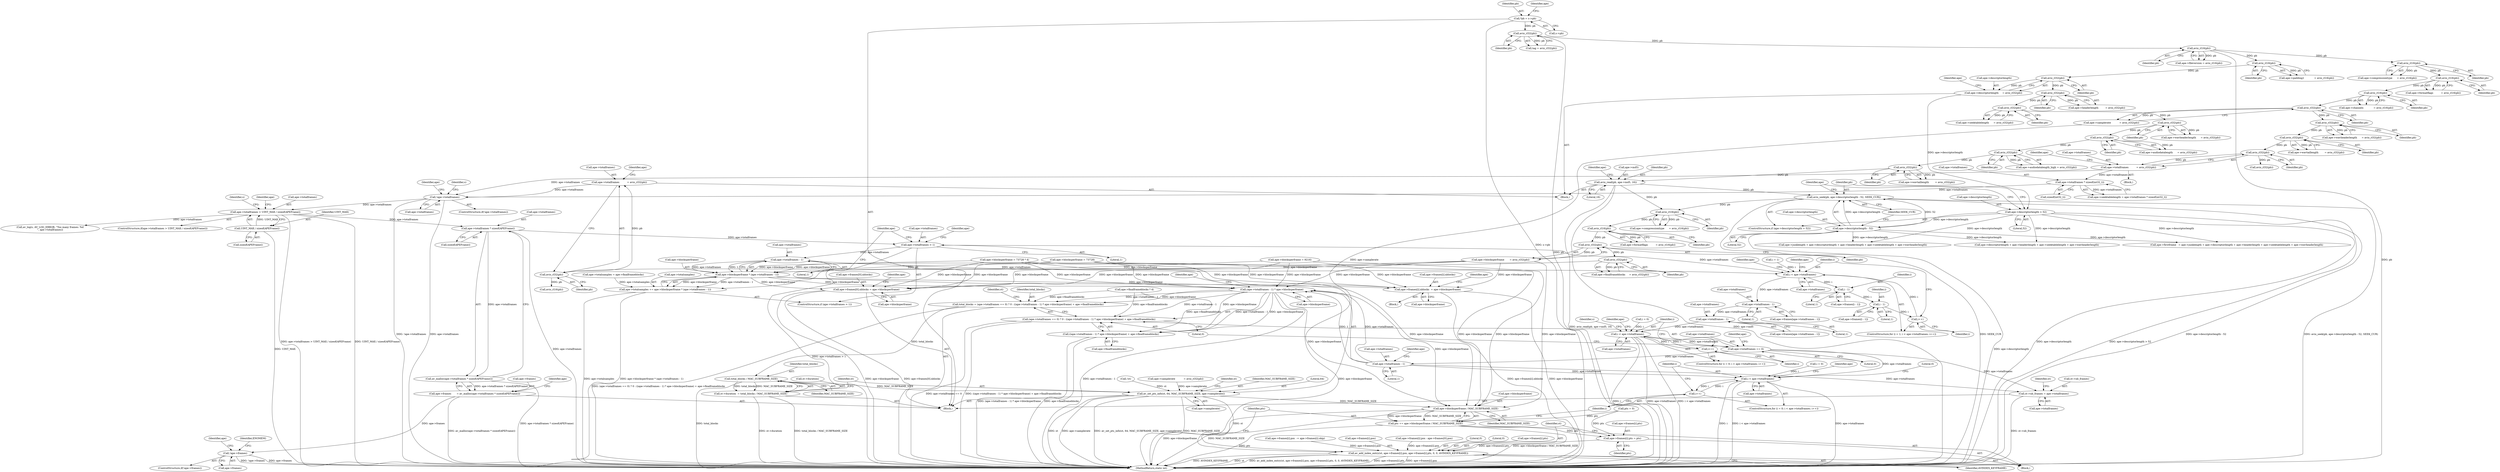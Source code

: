 digraph "0_FFmpeg_8312e3fc9041027a33c8bc667bb99740fdf41dd5@API" {
"1000544" [label="(Call,ape->totalframes * sizeof(APEFrame))"];
"1000520" [label="(Call,ape->totalframes > UINT_MAX / sizeof(APEFrame))"];
"1000507" [label="(Call,!ape->totalframes)"];
"1000286" [label="(Call,ape->totalframes          = avio_rl32(pb))"];
"1000290" [label="(Call,avio_rl32(pb))"];
"1000284" [label="(Call,avio_rl32(pb))"];
"1000278" [label="(Call,avio_rl32(pb))"];
"1000272" [label="(Call,avio_rl16(pb))"];
"1000266" [label="(Call,avio_rl16(pb))"];
"1000254" [label="(Call,avio_seek(pb, ape->descriptorlength - 52, SEEK_CUR))"];
"1000242" [label="(Call,avio_read(pb, ape->md5, 16))"];
"1000240" [label="(Call,avio_rl32(pb))"];
"1000234" [label="(Call,avio_rl32(pb))"];
"1000228" [label="(Call,avio_rl32(pb))"];
"1000222" [label="(Call,avio_rl32(pb))"];
"1000216" [label="(Call,avio_rl32(pb))"];
"1000210" [label="(Call,avio_rl32(pb))"];
"1000204" [label="(Call,avio_rl32(pb))"];
"1000198" [label="(Call,avio_rl16(pb))"];
"1000153" [label="(Call,avio_rl16(pb))"];
"1000136" [label="(Call,avio_rl32(pb))"];
"1000113" [label="(Call,*pb = s->pb)"];
"1000256" [label="(Call,ape->descriptorlength - 52)"];
"1000249" [label="(Call,ape->descriptorlength > 52)"];
"1000200" [label="(Call,ape->descriptorlength     = avio_rl32(pb))"];
"1000415" [label="(Call,ape->totalframes * sizeof(int32_t))"];
"1000358" [label="(Call,ape->totalframes          = avio_rl32(pb))"];
"1000362" [label="(Call,avio_rl32(pb))"];
"1000356" [label="(Call,avio_rl32(pb))"];
"1000350" [label="(Call,avio_rl32(pb))"];
"1000344" [label="(Call,avio_rl32(pb))"];
"1000338" [label="(Call,avio_rl16(pb))"];
"1000332" [label="(Call,avio_rl16(pb))"];
"1000326" [label="(Call,avio_rl16(pb))"];
"1000524" [label="(Call,UINT_MAX / sizeof(APEFrame))"];
"1000543" [label="(Call,av_malloc(ape->totalframes * sizeof(APEFrame)))"];
"1000539" [label="(Call,ape->frames       = av_malloc(ape->totalframes * sizeof(APEFrame)))"];
"1000551" [label="(Call,!ape->frames)"];
"1000594" [label="(Call,ape->totalframes > 1)"];
"1000607" [label="(Call,ape->totalframes - 1)"];
"1000603" [label="(Call,ape->blocksperframe * (ape->totalframes - 1))"];
"1000599" [label="(Call,ape->totalsamples += ape->blocksperframe * (ape->totalframes - 1))"];
"1000660" [label="(Call,ape->frames[0].nblocks = ape->blocksperframe)"];
"1000705" [label="(Call,ape->frames[i].nblocks  = ape->blocksperframe)"];
"1000924" [label="(Call,(ape->totalframes - 1) * ape->blocksperframe)"];
"1000914" [label="(Call,total_blocks = (ape->totalframes == 0) ? 0 : ((ape->totalframes - 1) * ape->blocksperframe) + ape->finalframeblocks)"];
"1001011" [label="(Call,total_blocks / MAC_SUBFRAME_SIZE)"];
"1001007" [label="(Call,st->duration  = total_blocks / MAC_SUBFRAME_SIZE)"];
"1001014" [label="(Call,av_set_pts_info(st, 64, MAC_SUBFRAME_SIZE, ape->samplerate))"];
"1001093" [label="(Call,av_add_index_entry(st, ape->frames[i].pos, ape->frames[i].pts, 0, 0, AVINDEX_KEYFRAME))"];
"1001114" [label="(Call,ape->blocksperframe / MAC_SUBFRAME_SIZE)"];
"1001112" [label="(Call,pts += ape->blocksperframe / MAC_SUBFRAME_SIZE)"];
"1001084" [label="(Call,ape->frames[i].pts = pts)"];
"1000916" [label="(Call,(ape->totalframes == 0) ? 0 : ((ape->totalframes - 1) * ape->blocksperframe) + ape->finalframeblocks)"];
"1000923" [label="(Call,((ape->totalframes - 1) * ape->blocksperframe) + ape->finalframeblocks)"];
"1000684" [label="(Call,i < ape->totalframes)"];
"1000722" [label="(Call,i - 1)"];
"1000739" [label="(Call,i - 1)"];
"1000689" [label="(Call,i++)"];
"1000774" [label="(Call,ape->totalframes - 1)"];
"1000791" [label="(Call,ape->totalframes - 1)"];
"1000804" [label="(Call,i < ape->totalframes)"];
"1000809" [label="(Call,i++)"];
"1000917" [label="(Call,ape->totalframes == 0)"];
"1000925" [label="(Call,ape->totalframes - 1)"];
"1000995" [label="(Call,st->nb_frames = ape->totalframes)"];
"1001076" [label="(Call,i < ape->totalframes)"];
"1001081" [label="(Call,i++)"];
"1000242" [label="(Call,avio_read(pb, ape->md5, 16))"];
"1000326" [label="(Call,avio_rl16(pb))"];
"1000243" [label="(Identifier,pb)"];
"1000311" [label="(Block,)"];
"1000930" [label="(Call,ape->blocksperframe)"];
"1000362" [label="(Call,avio_rl32(pb))"];
"1000741" [label="(Literal,1)"];
"1000257" [label="(Call,ape->descriptorlength)"];
"1000273" [label="(Identifier,pb)"];
"1000522" [label="(Identifier,ape)"];
"1000681" [label="(Call,i = 1)"];
"1000212" [label="(Call,ape->seektablelength      = avio_rl32(pb))"];
"1000137" [label="(Identifier,pb)"];
"1000530" [label="(Identifier,s)"];
"1001112" [label="(Call,pts += ape->blocksperframe / MAC_SUBFRAME_SIZE)"];
"1000661" [label="(Call,ape->frames[0].nblocks)"];
"1000696" [label="(Identifier,ape)"];
"1001120" [label="(Literal,0)"];
"1000210" [label="(Call,avio_rl32(pb))"];
"1001094" [label="(Identifier,st)"];
"1001072" [label="(ControlStructure,for (i = 0; i < ape->totalframes; i++))"];
"1001073" [label="(Call,i = 0)"];
"1000290" [label="(Call,avio_rl32(pb))"];
"1000548" [label="(Call,sizeof(APEFrame))"];
"1000346" [label="(Call,ape->wavheaderlength      = avio_rl32(pb))"];
"1000909" [label="(Call,!st)"];
"1001069" [label="(Call,pts = 0)"];
"1000211" [label="(Identifier,pb)"];
"1000217" [label="(Identifier,pb)"];
"1000608" [label="(Call,ape->totalframes)"];
"1000240" [label="(Call,avio_rl32(pb))"];
"1000724" [label="(Literal,1)"];
"1000344" [label="(Call,avio_rl32(pb))"];
"1000541" [label="(Identifier,ape)"];
"1000690" [label="(Identifier,i)"];
"1000304" [label="(Call,ape->samplerate           = avio_rl32(pb))"];
"1001085" [label="(Call,ape->frames[i].pts)"];
"1001078" [label="(Call,ape->totalframes)"];
"1000228" [label="(Call,avio_rl32(pb))"];
"1000780" [label="(Call,ape->finalframeblocks * 4)"];
"1000241" [label="(Identifier,pb)"];
"1000154" [label="(Identifier,pb)"];
"1000115" [label="(Call,s->pb)"];
"1000801" [label="(Call,i = 0)"];
"1000114" [label="(Identifier,pb)"];
"1001012" [label="(Identifier,total_blocks)"];
"1001102" [label="(Call,ape->frames[i].pts)"];
"1000234" [label="(Call,avio_rl32(pb))"];
"1000356" [label="(Call,avio_rl32(pb))"];
"1000821" [label="(Call,ape->frames[i].pos  -= ape->frames[i].skip)"];
"1000800" [label="(ControlStructure,for (i = 0; i < ape->totalframes; i++))"];
"1000328" [label="(Call,ape->formatflags          = avio_rl16(pb))"];
"1000675" [label="(Identifier,ape)"];
"1000352" [label="(Call,ape->wavtaillength        = avio_rl32(pb))"];
"1000236" [label="(Call,ape->wavtaillength        = avio_rl32(pb))"];
"1001095" [label="(Call,ape->frames[i].pos)"];
"1000456" [label="(Call,ape->blocksperframe = 73728 * 4)"];
"1000924" [label="(Call,(ape->totalframes - 1) * ape->blocksperframe)"];
"1001024" [label="(Identifier,st)"];
"1001014" [label="(Call,av_set_pts_info(st, 64, MAC_SUBFRAME_SIZE, ape->samplerate))"];
"1000685" [label="(Identifier,i)"];
"1001013" [label="(Identifier,MAC_SUBFRAME_SIZE)"];
"1000772" [label="(Identifier,ape)"];
"1000922" [label="(Literal,0)"];
"1000791" [label="(Call,ape->totalframes - 1)"];
"1000287" [label="(Call,ape->totalframes)"];
"1000923" [label="(Call,((ape->totalframes - 1) * ape->blocksperframe) + ape->finalframeblocks)"];
"1000247" [label="(Literal,16)"];
"1000929" [label="(Literal,1)"];
"1000595" [label="(Call,ape->totalframes)"];
"1000593" [label="(ControlStructure,if (ape->totalframes > 1))"];
"1000334" [label="(Call,ape->channels             = avio_rl16(pb))"];
"1001081" [label="(Call,i++)"];
"1000603" [label="(Call,ape->blocksperframe * (ape->totalframes - 1))"];
"1000291" [label="(Identifier,pb)"];
"1000513" [label="(Identifier,s)"];
"1000256" [label="(Call,ape->descriptorlength - 52)"];
"1000206" [label="(Call,ape->headerlength         = avio_rl32(pb))"];
"1000205" [label="(Identifier,pb)"];
"1000752" [label="(Call,ape->frames[i].pos - ape->frames[0].pos)"];
"1000248" [label="(ControlStructure,if (ape->descriptorlength > 52))"];
"1001118" [label="(Identifier,MAC_SUBFRAME_SIZE)"];
"1001113" [label="(Identifier,pts)"];
"1000251" [label="(Identifier,ape)"];
"1000520" [label="(Call,ape->totalframes > UINT_MAX / sizeof(APEFrame))"];
"1000120" [label="(Identifier,ape)"];
"1000340" [label="(Call,ape->samplerate           = avio_rl32(pb))"];
"1000740" [label="(Identifier,i)"];
"1000787" [label="(Call,ape->frames[ape->totalframes - 1])"];
"1000136" [label="(Call,avio_rl32(pb))"];
"1000816" [label="(Identifier,ape)"];
"1000216" [label="(Call,avio_rl32(pb))"];
"1001011" [label="(Call,total_blocks / MAC_SUBFRAME_SIZE)"];
"1001008" [label="(Call,st->duration)"];
"1000918" [label="(Call,ape->totalframes)"];
"1000200" [label="(Call,ape->descriptorlength     = avio_rl32(pb))"];
"1000264" [label="(Identifier,ape)"];
"1000488" [label="(Call,ape->blocksperframe = 9216)"];
"1001092" [label="(Identifier,pts)"];
"1000557" [label="(Identifier,ENOMEM)"];
"1000917" [label="(Call,ape->totalframes == 0)"];
"1000544" [label="(Call,ape->totalframes * sizeof(APEFrame))"];
"1001076" [label="(Call,i < ape->totalframes)"];
"1000805" [label="(Identifier,i)"];
"1000925" [label="(Call,ape->totalframes - 1)"];
"1000149" [label="(Call,ape->fileversion = avio_rl16(pb))"];
"1000244" [label="(Call,ape->md5)"];
"1000272" [label="(Call,avio_rl16(pb))"];
"1001018" [label="(Call,ape->samplerate)"];
"1000933" [label="(Call,ape->finalframeblocks)"];
"1000260" [label="(Literal,52)"];
"1000778" [label="(Literal,1)"];
"1000558" [label="(Call,ape->firstframe   = ape->junklength + ape->descriptorlength + ape->headerlength + ape->seektablelength + ape->wavheaderlength)"];
"1000607" [label="(Call,ape->totalframes - 1)"];
"1000521" [label="(Call,ape->totalframes)"];
"1000351" [label="(Identifier,pb)"];
"1000926" [label="(Call,ape->totalframes)"];
"1000296" [label="(Call,avio_rl16(pb))"];
"1000914" [label="(Call,total_blocks = (ape->totalframes == 0) ? 0 : ((ape->totalframes - 1) * ape->blocksperframe) + ape->finalframeblocks)"];
"1000285" [label="(Identifier,pb)"];
"1000279" [label="(Identifier,pb)"];
"1000482" [label="(Call,ape->blocksperframe = 73728)"];
"1000250" [label="(Call,ape->descriptorlength)"];
"1000224" [label="(Call,ape->audiodatalength      = avio_rl32(pb))"];
"1000586" [label="(Call,ape->totalsamples = ape->finalframeblocks)"];
"1000345" [label="(Identifier,pb)"];
"1001114" [label="(Call,ape->blocksperframe / MAC_SUBFRAME_SIZE)"];
"1001007" [label="(Call,st->duration  = total_blocks / MAC_SUBFRAME_SIZE)"];
"1000804" [label="(Call,i < ape->totalframes)"];
"1000294" [label="(Identifier,ape)"];
"1000540" [label="(Call,ape->frames)"];
"1000810" [label="(Identifier,i)"];
"1000545" [label="(Call,ape->totalframes)"];
"1000222" [label="(Call,avio_rl32(pb))"];
"1000249" [label="(Call,ape->descriptorlength > 52)"];
"1000600" [label="(Call,ape->totalsamples)"];
"1000553" [label="(Identifier,ape)"];
"1000604" [label="(Call,ape->blocksperframe)"];
"1000111" [label="(Block,)"];
"1000204" [label="(Call,avio_rl32(pb))"];
"1000934" [label="(Identifier,ape)"];
"1001115" [label="(Call,ape->blocksperframe)"];
"1001004" [label="(Identifier,st)"];
"1000529" [label="(Call,av_log(s, AV_LOG_ERROR, \"Too many frames: %d\n\", ape->totalframes))"];
"1000995" [label="(Call,st->nb_frames = ape->totalframes)"];
"1000359" [label="(Call,ape->totalframes)"];
"1001083" [label="(Block,)"];
"1000915" [label="(Identifier,total_blocks)"];
"1000722" [label="(Call,i - 1)"];
"1000939" [label="(Identifier,st)"];
"1000792" [label="(Call,ape->totalframes)"];
"1000230" [label="(Call,ape->audiodatalength_high = avio_rl32(pb))"];
"1000795" [label="(Literal,1)"];
"1000611" [label="(Literal,1)"];
"1000153" [label="(Call,avio_rl16(pb))"];
"1000996" [label="(Call,st->nb_frames)"];
"1000539" [label="(Call,ape->frames       = av_malloc(ape->totalframes * sizeof(APEFrame)))"];
"1000560" [label="(Identifier,ape)"];
"1000706" [label="(Call,ape->frames[i].nblocks)"];
"1000931" [label="(Identifier,ape)"];
"1001015" [label="(Identifier,st)"];
"1000999" [label="(Call,ape->totalframes)"];
"1000809" [label="(Call,i++)"];
"1000713" [label="(Call,ape->blocksperframe)"];
"1001077" [label="(Identifier,i)"];
"1000253" [label="(Literal,52)"];
"1000338" [label="(Call,avio_rl16(pb))"];
"1000507" [label="(Call,!ape->totalframes)"];
"1001111" [label="(Identifier,AVINDEX_KEYFRAME)"];
"1000268" [label="(Call,ape->formatflags          = avio_rl16(pb))"];
"1000358" [label="(Call,ape->totalframes          = avio_rl32(pb))"];
"1000525" [label="(Identifier,UINT_MAX)"];
"1000368" [label="(Call,avio_rl32(pb))"];
"1000274" [label="(Call,ape->blocksperframe       = avio_rl32(pb))"];
"1000280" [label="(Call,ape->finalframeblocks     = avio_rl32(pb))"];
"1000134" [label="(Call,tag = avio_rl32(pb))"];
"1000689" [label="(Call,i++)"];
"1000684" [label="(Call,i < ape->totalframes)"];
"1000524" [label="(Call,UINT_MAX / sizeof(APEFrame))"];
"1000705" [label="(Call,ape->frames[i].nblocks  = ape->blocksperframe)"];
"1000601" [label="(Identifier,ape)"];
"1000543" [label="(Call,av_malloc(ape->totalframes * sizeof(APEFrame)))"];
"1000774" [label="(Call,ape->totalframes - 1)"];
"1000686" [label="(Call,ape->totalframes)"];
"1000208" [label="(Identifier,ape)"];
"1000262" [label="(Call,ape->compressiontype      = avio_rl16(pb))"];
"1000916" [label="(Call,(ape->totalframes == 0) ? 0 : ((ape->totalframes - 1) * ape->blocksperframe) + ape->finalframeblocks)"];
"1000680" [label="(ControlStructure,for (i = 1; i < ape->totalframes; i++))"];
"1000519" [label="(ControlStructure,if(ape->totalframes > UINT_MAX / sizeof(APEFrame)))"];
"1000254" [label="(Call,avio_seek(pb, ape->descriptorlength - 52, SEEK_CUR))"];
"1000278" [label="(Call,avio_rl32(pb))"];
"1000327" [label="(Identifier,pb)"];
"1001084" [label="(Call,ape->frames[i].pts = pts)"];
"1000198" [label="(Call,avio_rl16(pb))"];
"1000562" [label="(Call,ape->junklength + ape->descriptorlength + ape->headerlength + ape->seektablelength + ape->wavheaderlength)"];
"1000691" [label="(Block,)"];
"1000770" [label="(Call,ape->frames[ape->totalframes - 1])"];
"1000526" [label="(Call,sizeof(APEFrame))"];
"1001017" [label="(Identifier,MAC_SUBFRAME_SIZE)"];
"1000739" [label="(Call,i - 1)"];
"1000267" [label="(Identifier,pb)"];
"1000718" [label="(Call,ape->frames[i - 1])"];
"1000411" [label="(Call,ape->seektablelength = ape->totalframes * sizeof(int32_t))"];
"1000552" [label="(Call,ape->frames)"];
"1000223" [label="(Identifier,pb)"];
"1000194" [label="(Call,ape->padding1             = avio_rl16(pb))"];
"1000416" [label="(Call,ape->totalframes)"];
"1000332" [label="(Call,avio_rl16(pb))"];
"1000284" [label="(Call,avio_rl32(pb))"];
"1000660" [label="(Call,ape->frames[0].nblocks = ape->blocksperframe)"];
"1000775" [label="(Call,ape->totalframes)"];
"1000286" [label="(Call,ape->totalframes          = avio_rl32(pb))"];
"1001093" [label="(Call,av_add_index_entry(st, ape->frames[i].pos, ape->frames[i].pts, 0, 0, AVINDEX_KEYFRAME))"];
"1000113" [label="(Call,*pb = s->pb)"];
"1000871" [label="(Identifier,s)"];
"1000735" [label="(Call,ape->frames[i - 1])"];
"1000419" [label="(Call,sizeof(int32_t))"];
"1001088" [label="(Identifier,ape)"];
"1000229" [label="(Identifier,pb)"];
"1000266" [label="(Call,avio_rl16(pb))"];
"1000508" [label="(Call,ape->totalframes)"];
"1000927" [label="(Identifier,ape)"];
"1000506" [label="(ControlStructure,if(!ape->totalframes))"];
"1000255" [label="(Identifier,pb)"];
"1000322" [label="(Call,ape->compressiontype      = avio_rl16(pb))"];
"1000235" [label="(Identifier,pb)"];
"1001016" [label="(Literal,64)"];
"1000723" [label="(Identifier,i)"];
"1000350" [label="(Call,avio_rl32(pb))"];
"1000551" [label="(Call,!ape->frames)"];
"1001082" [label="(Identifier,i)"];
"1000806" [label="(Call,ape->totalframes)"];
"1000201" [label="(Call,ape->descriptorlength)"];
"1000921" [label="(Literal,0)"];
"1000550" [label="(ControlStructure,if(!ape->frames))"];
"1000598" [label="(Literal,1)"];
"1000261" [label="(Identifier,SEEK_CUR)"];
"1000357" [label="(Identifier,pb)"];
"1000218" [label="(Call,ape->wavheaderlength      = avio_rl32(pb))"];
"1000333" [label="(Identifier,pb)"];
"1000566" [label="(Call,ape->descriptorlength + ape->headerlength + ape->seektablelength + ape->wavheaderlength)"];
"1001121" [label="(MethodReturn,static int)"];
"1000339" [label="(Identifier,pb)"];
"1000415" [label="(Call,ape->totalframes * sizeof(int32_t))"];
"1000599" [label="(Call,ape->totalsamples += ape->blocksperframe * (ape->totalframes - 1))"];
"1000668" [label="(Call,ape->blocksperframe)"];
"1001109" [label="(Literal,0)"];
"1000199" [label="(Identifier,pb)"];
"1000193" [label="(Block,)"];
"1000363" [label="(Identifier,pb)"];
"1000615" [label="(Identifier,ape)"];
"1001110" [label="(Literal,0)"];
"1000366" [label="(Identifier,ape)"];
"1000720" [label="(Identifier,ape)"];
"1000594" [label="(Call,ape->totalframes > 1)"];
"1000544" -> "1000543"  [label="AST: "];
"1000544" -> "1000548"  [label="CFG: "];
"1000545" -> "1000544"  [label="AST: "];
"1000548" -> "1000544"  [label="AST: "];
"1000543" -> "1000544"  [label="CFG: "];
"1000544" -> "1001121"  [label="DDG: ape->totalframes"];
"1000544" -> "1000543"  [label="DDG: ape->totalframes"];
"1000520" -> "1000544"  [label="DDG: ape->totalframes"];
"1000544" -> "1000594"  [label="DDG: ape->totalframes"];
"1000520" -> "1000519"  [label="AST: "];
"1000520" -> "1000524"  [label="CFG: "];
"1000521" -> "1000520"  [label="AST: "];
"1000524" -> "1000520"  [label="AST: "];
"1000530" -> "1000520"  [label="CFG: "];
"1000541" -> "1000520"  [label="CFG: "];
"1000520" -> "1001121"  [label="DDG: ape->totalframes > UINT_MAX / sizeof(APEFrame)"];
"1000520" -> "1001121"  [label="DDG: UINT_MAX / sizeof(APEFrame)"];
"1000507" -> "1000520"  [label="DDG: ape->totalframes"];
"1000524" -> "1000520"  [label="DDG: UINT_MAX"];
"1000520" -> "1000529"  [label="DDG: ape->totalframes"];
"1000507" -> "1000506"  [label="AST: "];
"1000507" -> "1000508"  [label="CFG: "];
"1000508" -> "1000507"  [label="AST: "];
"1000513" -> "1000507"  [label="CFG: "];
"1000522" -> "1000507"  [label="CFG: "];
"1000507" -> "1001121"  [label="DDG: !ape->totalframes"];
"1000507" -> "1001121"  [label="DDG: ape->totalframes"];
"1000286" -> "1000507"  [label="DDG: ape->totalframes"];
"1000415" -> "1000507"  [label="DDG: ape->totalframes"];
"1000358" -> "1000507"  [label="DDG: ape->totalframes"];
"1000286" -> "1000193"  [label="AST: "];
"1000286" -> "1000290"  [label="CFG: "];
"1000287" -> "1000286"  [label="AST: "];
"1000290" -> "1000286"  [label="AST: "];
"1000294" -> "1000286"  [label="CFG: "];
"1000290" -> "1000286"  [label="DDG: pb"];
"1000290" -> "1000291"  [label="CFG: "];
"1000291" -> "1000290"  [label="AST: "];
"1000284" -> "1000290"  [label="DDG: pb"];
"1000290" -> "1000296"  [label="DDG: pb"];
"1000284" -> "1000280"  [label="AST: "];
"1000284" -> "1000285"  [label="CFG: "];
"1000285" -> "1000284"  [label="AST: "];
"1000280" -> "1000284"  [label="CFG: "];
"1000284" -> "1000280"  [label="DDG: pb"];
"1000278" -> "1000284"  [label="DDG: pb"];
"1000278" -> "1000274"  [label="AST: "];
"1000278" -> "1000279"  [label="CFG: "];
"1000279" -> "1000278"  [label="AST: "];
"1000274" -> "1000278"  [label="CFG: "];
"1000278" -> "1000274"  [label="DDG: pb"];
"1000272" -> "1000278"  [label="DDG: pb"];
"1000272" -> "1000268"  [label="AST: "];
"1000272" -> "1000273"  [label="CFG: "];
"1000273" -> "1000272"  [label="AST: "];
"1000268" -> "1000272"  [label="CFG: "];
"1000272" -> "1000268"  [label="DDG: pb"];
"1000266" -> "1000272"  [label="DDG: pb"];
"1000266" -> "1000262"  [label="AST: "];
"1000266" -> "1000267"  [label="CFG: "];
"1000267" -> "1000266"  [label="AST: "];
"1000262" -> "1000266"  [label="CFG: "];
"1000266" -> "1000262"  [label="DDG: pb"];
"1000254" -> "1000266"  [label="DDG: pb"];
"1000242" -> "1000266"  [label="DDG: pb"];
"1000254" -> "1000248"  [label="AST: "];
"1000254" -> "1000261"  [label="CFG: "];
"1000255" -> "1000254"  [label="AST: "];
"1000256" -> "1000254"  [label="AST: "];
"1000261" -> "1000254"  [label="AST: "];
"1000264" -> "1000254"  [label="CFG: "];
"1000254" -> "1001121"  [label="DDG: avio_seek(pb, ape->descriptorlength - 52, SEEK_CUR)"];
"1000254" -> "1001121"  [label="DDG: SEEK_CUR"];
"1000254" -> "1001121"  [label="DDG: ape->descriptorlength - 52"];
"1000242" -> "1000254"  [label="DDG: pb"];
"1000256" -> "1000254"  [label="DDG: ape->descriptorlength"];
"1000256" -> "1000254"  [label="DDG: 52"];
"1000242" -> "1000193"  [label="AST: "];
"1000242" -> "1000247"  [label="CFG: "];
"1000243" -> "1000242"  [label="AST: "];
"1000244" -> "1000242"  [label="AST: "];
"1000247" -> "1000242"  [label="AST: "];
"1000251" -> "1000242"  [label="CFG: "];
"1000242" -> "1001121"  [label="DDG: avio_read(pb, ape->md5, 16)"];
"1000242" -> "1001121"  [label="DDG: ape->md5"];
"1000240" -> "1000242"  [label="DDG: pb"];
"1000240" -> "1000236"  [label="AST: "];
"1000240" -> "1000241"  [label="CFG: "];
"1000241" -> "1000240"  [label="AST: "];
"1000236" -> "1000240"  [label="CFG: "];
"1000240" -> "1000236"  [label="DDG: pb"];
"1000234" -> "1000240"  [label="DDG: pb"];
"1000234" -> "1000230"  [label="AST: "];
"1000234" -> "1000235"  [label="CFG: "];
"1000235" -> "1000234"  [label="AST: "];
"1000230" -> "1000234"  [label="CFG: "];
"1000234" -> "1000230"  [label="DDG: pb"];
"1000228" -> "1000234"  [label="DDG: pb"];
"1000228" -> "1000224"  [label="AST: "];
"1000228" -> "1000229"  [label="CFG: "];
"1000229" -> "1000228"  [label="AST: "];
"1000224" -> "1000228"  [label="CFG: "];
"1000228" -> "1000224"  [label="DDG: pb"];
"1000222" -> "1000228"  [label="DDG: pb"];
"1000222" -> "1000218"  [label="AST: "];
"1000222" -> "1000223"  [label="CFG: "];
"1000223" -> "1000222"  [label="AST: "];
"1000218" -> "1000222"  [label="CFG: "];
"1000222" -> "1000218"  [label="DDG: pb"];
"1000216" -> "1000222"  [label="DDG: pb"];
"1000216" -> "1000212"  [label="AST: "];
"1000216" -> "1000217"  [label="CFG: "];
"1000217" -> "1000216"  [label="AST: "];
"1000212" -> "1000216"  [label="CFG: "];
"1000216" -> "1000212"  [label="DDG: pb"];
"1000210" -> "1000216"  [label="DDG: pb"];
"1000210" -> "1000206"  [label="AST: "];
"1000210" -> "1000211"  [label="CFG: "];
"1000211" -> "1000210"  [label="AST: "];
"1000206" -> "1000210"  [label="CFG: "];
"1000210" -> "1000206"  [label="DDG: pb"];
"1000204" -> "1000210"  [label="DDG: pb"];
"1000204" -> "1000200"  [label="AST: "];
"1000204" -> "1000205"  [label="CFG: "];
"1000205" -> "1000204"  [label="AST: "];
"1000200" -> "1000204"  [label="CFG: "];
"1000204" -> "1000200"  [label="DDG: pb"];
"1000198" -> "1000204"  [label="DDG: pb"];
"1000198" -> "1000194"  [label="AST: "];
"1000198" -> "1000199"  [label="CFG: "];
"1000199" -> "1000198"  [label="AST: "];
"1000194" -> "1000198"  [label="CFG: "];
"1000198" -> "1000194"  [label="DDG: pb"];
"1000153" -> "1000198"  [label="DDG: pb"];
"1000153" -> "1000149"  [label="AST: "];
"1000153" -> "1000154"  [label="CFG: "];
"1000154" -> "1000153"  [label="AST: "];
"1000149" -> "1000153"  [label="CFG: "];
"1000153" -> "1001121"  [label="DDG: pb"];
"1000153" -> "1000149"  [label="DDG: pb"];
"1000136" -> "1000153"  [label="DDG: pb"];
"1000153" -> "1000326"  [label="DDG: pb"];
"1000136" -> "1000134"  [label="AST: "];
"1000136" -> "1000137"  [label="CFG: "];
"1000137" -> "1000136"  [label="AST: "];
"1000134" -> "1000136"  [label="CFG: "];
"1000136" -> "1001121"  [label="DDG: pb"];
"1000136" -> "1000134"  [label="DDG: pb"];
"1000113" -> "1000136"  [label="DDG: pb"];
"1000113" -> "1000111"  [label="AST: "];
"1000113" -> "1000115"  [label="CFG: "];
"1000114" -> "1000113"  [label="AST: "];
"1000115" -> "1000113"  [label="AST: "];
"1000120" -> "1000113"  [label="CFG: "];
"1000113" -> "1001121"  [label="DDG: s->pb"];
"1000256" -> "1000260"  [label="CFG: "];
"1000257" -> "1000256"  [label="AST: "];
"1000260" -> "1000256"  [label="AST: "];
"1000261" -> "1000256"  [label="CFG: "];
"1000256" -> "1001121"  [label="DDG: ape->descriptorlength"];
"1000249" -> "1000256"  [label="DDG: ape->descriptorlength"];
"1000256" -> "1000558"  [label="DDG: ape->descriptorlength"];
"1000256" -> "1000562"  [label="DDG: ape->descriptorlength"];
"1000256" -> "1000566"  [label="DDG: ape->descriptorlength"];
"1000249" -> "1000248"  [label="AST: "];
"1000249" -> "1000253"  [label="CFG: "];
"1000250" -> "1000249"  [label="AST: "];
"1000253" -> "1000249"  [label="AST: "];
"1000255" -> "1000249"  [label="CFG: "];
"1000264" -> "1000249"  [label="CFG: "];
"1000249" -> "1001121"  [label="DDG: ape->descriptorlength"];
"1000249" -> "1001121"  [label="DDG: ape->descriptorlength > 52"];
"1000200" -> "1000249"  [label="DDG: ape->descriptorlength"];
"1000249" -> "1000558"  [label="DDG: ape->descriptorlength"];
"1000249" -> "1000562"  [label="DDG: ape->descriptorlength"];
"1000249" -> "1000566"  [label="DDG: ape->descriptorlength"];
"1000200" -> "1000193"  [label="AST: "];
"1000201" -> "1000200"  [label="AST: "];
"1000208" -> "1000200"  [label="CFG: "];
"1000415" -> "1000411"  [label="AST: "];
"1000415" -> "1000419"  [label="CFG: "];
"1000416" -> "1000415"  [label="AST: "];
"1000419" -> "1000415"  [label="AST: "];
"1000411" -> "1000415"  [label="CFG: "];
"1000415" -> "1000411"  [label="DDG: ape->totalframes"];
"1000358" -> "1000415"  [label="DDG: ape->totalframes"];
"1000358" -> "1000311"  [label="AST: "];
"1000358" -> "1000362"  [label="CFG: "];
"1000359" -> "1000358"  [label="AST: "];
"1000362" -> "1000358"  [label="AST: "];
"1000366" -> "1000358"  [label="CFG: "];
"1000362" -> "1000358"  [label="DDG: pb"];
"1000362" -> "1000363"  [label="CFG: "];
"1000363" -> "1000362"  [label="AST: "];
"1000356" -> "1000362"  [label="DDG: pb"];
"1000362" -> "1000368"  [label="DDG: pb"];
"1000356" -> "1000352"  [label="AST: "];
"1000356" -> "1000357"  [label="CFG: "];
"1000357" -> "1000356"  [label="AST: "];
"1000352" -> "1000356"  [label="CFG: "];
"1000356" -> "1000352"  [label="DDG: pb"];
"1000350" -> "1000356"  [label="DDG: pb"];
"1000350" -> "1000346"  [label="AST: "];
"1000350" -> "1000351"  [label="CFG: "];
"1000351" -> "1000350"  [label="AST: "];
"1000346" -> "1000350"  [label="CFG: "];
"1000350" -> "1000346"  [label="DDG: pb"];
"1000344" -> "1000350"  [label="DDG: pb"];
"1000344" -> "1000340"  [label="AST: "];
"1000344" -> "1000345"  [label="CFG: "];
"1000345" -> "1000344"  [label="AST: "];
"1000340" -> "1000344"  [label="CFG: "];
"1000344" -> "1000340"  [label="DDG: pb"];
"1000338" -> "1000344"  [label="DDG: pb"];
"1000338" -> "1000334"  [label="AST: "];
"1000338" -> "1000339"  [label="CFG: "];
"1000339" -> "1000338"  [label="AST: "];
"1000334" -> "1000338"  [label="CFG: "];
"1000338" -> "1000334"  [label="DDG: pb"];
"1000332" -> "1000338"  [label="DDG: pb"];
"1000332" -> "1000328"  [label="AST: "];
"1000332" -> "1000333"  [label="CFG: "];
"1000333" -> "1000332"  [label="AST: "];
"1000328" -> "1000332"  [label="CFG: "];
"1000332" -> "1000328"  [label="DDG: pb"];
"1000326" -> "1000332"  [label="DDG: pb"];
"1000326" -> "1000322"  [label="AST: "];
"1000326" -> "1000327"  [label="CFG: "];
"1000327" -> "1000326"  [label="AST: "];
"1000322" -> "1000326"  [label="CFG: "];
"1000326" -> "1000322"  [label="DDG: pb"];
"1000524" -> "1000526"  [label="CFG: "];
"1000525" -> "1000524"  [label="AST: "];
"1000526" -> "1000524"  [label="AST: "];
"1000524" -> "1001121"  [label="DDG: UINT_MAX"];
"1000543" -> "1000539"  [label="AST: "];
"1000539" -> "1000543"  [label="CFG: "];
"1000543" -> "1001121"  [label="DDG: ape->totalframes * sizeof(APEFrame)"];
"1000543" -> "1000539"  [label="DDG: ape->totalframes * sizeof(APEFrame)"];
"1000539" -> "1000111"  [label="AST: "];
"1000540" -> "1000539"  [label="AST: "];
"1000553" -> "1000539"  [label="CFG: "];
"1000539" -> "1001121"  [label="DDG: av_malloc(ape->totalframes * sizeof(APEFrame))"];
"1000539" -> "1000551"  [label="DDG: ape->frames"];
"1000551" -> "1000550"  [label="AST: "];
"1000551" -> "1000552"  [label="CFG: "];
"1000552" -> "1000551"  [label="AST: "];
"1000557" -> "1000551"  [label="CFG: "];
"1000560" -> "1000551"  [label="CFG: "];
"1000551" -> "1001121"  [label="DDG: !ape->frames"];
"1000551" -> "1001121"  [label="DDG: ape->frames"];
"1000594" -> "1000593"  [label="AST: "];
"1000594" -> "1000598"  [label="CFG: "];
"1000595" -> "1000594"  [label="AST: "];
"1000598" -> "1000594"  [label="AST: "];
"1000601" -> "1000594"  [label="CFG: "];
"1000615" -> "1000594"  [label="CFG: "];
"1000594" -> "1001121"  [label="DDG: ape->totalframes > 1"];
"1000594" -> "1000607"  [label="DDG: ape->totalframes"];
"1000594" -> "1000684"  [label="DDG: ape->totalframes"];
"1000607" -> "1000603"  [label="AST: "];
"1000607" -> "1000611"  [label="CFG: "];
"1000608" -> "1000607"  [label="AST: "];
"1000611" -> "1000607"  [label="AST: "];
"1000603" -> "1000607"  [label="CFG: "];
"1000607" -> "1000603"  [label="DDG: ape->totalframes"];
"1000607" -> "1000603"  [label="DDG: 1"];
"1000607" -> "1000684"  [label="DDG: ape->totalframes"];
"1000603" -> "1000599"  [label="AST: "];
"1000604" -> "1000603"  [label="AST: "];
"1000599" -> "1000603"  [label="CFG: "];
"1000603" -> "1000599"  [label="DDG: ape->blocksperframe"];
"1000603" -> "1000599"  [label="DDG: ape->totalframes - 1"];
"1000482" -> "1000603"  [label="DDG: ape->blocksperframe"];
"1000456" -> "1000603"  [label="DDG: ape->blocksperframe"];
"1000488" -> "1000603"  [label="DDG: ape->blocksperframe"];
"1000274" -> "1000603"  [label="DDG: ape->blocksperframe"];
"1000603" -> "1000660"  [label="DDG: ape->blocksperframe"];
"1000603" -> "1000705"  [label="DDG: ape->blocksperframe"];
"1000603" -> "1000924"  [label="DDG: ape->blocksperframe"];
"1000603" -> "1001114"  [label="DDG: ape->blocksperframe"];
"1000599" -> "1000593"  [label="AST: "];
"1000600" -> "1000599"  [label="AST: "];
"1000615" -> "1000599"  [label="CFG: "];
"1000599" -> "1001121"  [label="DDG: ape->totalsamples"];
"1000599" -> "1001121"  [label="DDG: ape->blocksperframe * (ape->totalframes - 1)"];
"1000586" -> "1000599"  [label="DDG: ape->totalsamples"];
"1000660" -> "1000111"  [label="AST: "];
"1000660" -> "1000668"  [label="CFG: "];
"1000661" -> "1000660"  [label="AST: "];
"1000668" -> "1000660"  [label="AST: "];
"1000675" -> "1000660"  [label="CFG: "];
"1000660" -> "1001121"  [label="DDG: ape->blocksperframe"];
"1000660" -> "1001121"  [label="DDG: ape->frames[0].nblocks"];
"1000482" -> "1000660"  [label="DDG: ape->blocksperframe"];
"1000456" -> "1000660"  [label="DDG: ape->blocksperframe"];
"1000488" -> "1000660"  [label="DDG: ape->blocksperframe"];
"1000274" -> "1000660"  [label="DDG: ape->blocksperframe"];
"1000705" -> "1000691"  [label="AST: "];
"1000705" -> "1000713"  [label="CFG: "];
"1000706" -> "1000705"  [label="AST: "];
"1000713" -> "1000705"  [label="AST: "];
"1000720" -> "1000705"  [label="CFG: "];
"1000705" -> "1001121"  [label="DDG: ape->frames[i].nblocks"];
"1000705" -> "1001121"  [label="DDG: ape->blocksperframe"];
"1000482" -> "1000705"  [label="DDG: ape->blocksperframe"];
"1000456" -> "1000705"  [label="DDG: ape->blocksperframe"];
"1000488" -> "1000705"  [label="DDG: ape->blocksperframe"];
"1000274" -> "1000705"  [label="DDG: ape->blocksperframe"];
"1000924" -> "1000923"  [label="AST: "];
"1000924" -> "1000930"  [label="CFG: "];
"1000925" -> "1000924"  [label="AST: "];
"1000930" -> "1000924"  [label="AST: "];
"1000934" -> "1000924"  [label="CFG: "];
"1000924" -> "1001121"  [label="DDG: ape->totalframes - 1"];
"1000924" -> "1001121"  [label="DDG: ape->blocksperframe"];
"1000924" -> "1000914"  [label="DDG: ape->totalframes - 1"];
"1000924" -> "1000914"  [label="DDG: ape->blocksperframe"];
"1000924" -> "1000916"  [label="DDG: ape->totalframes - 1"];
"1000924" -> "1000916"  [label="DDG: ape->blocksperframe"];
"1000924" -> "1000923"  [label="DDG: ape->totalframes - 1"];
"1000924" -> "1000923"  [label="DDG: ape->blocksperframe"];
"1000925" -> "1000924"  [label="DDG: ape->totalframes"];
"1000925" -> "1000924"  [label="DDG: 1"];
"1000482" -> "1000924"  [label="DDG: ape->blocksperframe"];
"1000456" -> "1000924"  [label="DDG: ape->blocksperframe"];
"1000488" -> "1000924"  [label="DDG: ape->blocksperframe"];
"1000274" -> "1000924"  [label="DDG: ape->blocksperframe"];
"1000924" -> "1001114"  [label="DDG: ape->blocksperframe"];
"1000914" -> "1000111"  [label="AST: "];
"1000914" -> "1000916"  [label="CFG: "];
"1000915" -> "1000914"  [label="AST: "];
"1000916" -> "1000914"  [label="AST: "];
"1000939" -> "1000914"  [label="CFG: "];
"1000914" -> "1001121"  [label="DDG: (ape->totalframes == 0) ? 0 : ((ape->totalframes - 1) * ape->blocksperframe) + ape->finalframeblocks"];
"1000780" -> "1000914"  [label="DDG: ape->finalframeblocks"];
"1000914" -> "1001011"  [label="DDG: total_blocks"];
"1001011" -> "1001007"  [label="AST: "];
"1001011" -> "1001013"  [label="CFG: "];
"1001012" -> "1001011"  [label="AST: "];
"1001013" -> "1001011"  [label="AST: "];
"1001007" -> "1001011"  [label="CFG: "];
"1001011" -> "1001121"  [label="DDG: total_blocks"];
"1001011" -> "1001007"  [label="DDG: total_blocks"];
"1001011" -> "1001007"  [label="DDG: MAC_SUBFRAME_SIZE"];
"1001011" -> "1001014"  [label="DDG: MAC_SUBFRAME_SIZE"];
"1001007" -> "1000111"  [label="AST: "];
"1001008" -> "1001007"  [label="AST: "];
"1001015" -> "1001007"  [label="CFG: "];
"1001007" -> "1001121"  [label="DDG: st->duration"];
"1001007" -> "1001121"  [label="DDG: total_blocks / MAC_SUBFRAME_SIZE"];
"1001014" -> "1000111"  [label="AST: "];
"1001014" -> "1001018"  [label="CFG: "];
"1001015" -> "1001014"  [label="AST: "];
"1001016" -> "1001014"  [label="AST: "];
"1001017" -> "1001014"  [label="AST: "];
"1001018" -> "1001014"  [label="AST: "];
"1001024" -> "1001014"  [label="CFG: "];
"1001014" -> "1001121"  [label="DDG: st"];
"1001014" -> "1001121"  [label="DDG: ape->samplerate"];
"1001014" -> "1001121"  [label="DDG: av_set_pts_info(st, 64, MAC_SUBFRAME_SIZE, ape->samplerate)"];
"1001014" -> "1001121"  [label="DDG: MAC_SUBFRAME_SIZE"];
"1000909" -> "1001014"  [label="DDG: st"];
"1000304" -> "1001014"  [label="DDG: ape->samplerate"];
"1000340" -> "1001014"  [label="DDG: ape->samplerate"];
"1001014" -> "1001093"  [label="DDG: st"];
"1001014" -> "1001114"  [label="DDG: MAC_SUBFRAME_SIZE"];
"1001093" -> "1001083"  [label="AST: "];
"1001093" -> "1001111"  [label="CFG: "];
"1001094" -> "1001093"  [label="AST: "];
"1001095" -> "1001093"  [label="AST: "];
"1001102" -> "1001093"  [label="AST: "];
"1001109" -> "1001093"  [label="AST: "];
"1001110" -> "1001093"  [label="AST: "];
"1001111" -> "1001093"  [label="AST: "];
"1001113" -> "1001093"  [label="CFG: "];
"1001093" -> "1001121"  [label="DDG: AVINDEX_KEYFRAME"];
"1001093" -> "1001121"  [label="DDG: st"];
"1001093" -> "1001121"  [label="DDG: av_add_index_entry(st, ape->frames[i].pos, ape->frames[i].pts, 0, 0, AVINDEX_KEYFRAME)"];
"1001093" -> "1001121"  [label="DDG: ape->frames[i].pts"];
"1001093" -> "1001121"  [label="DDG: ape->frames[i].pos"];
"1000752" -> "1001093"  [label="DDG: ape->frames[i].pos"];
"1000821" -> "1001093"  [label="DDG: ape->frames[i].pos"];
"1001084" -> "1001093"  [label="DDG: ape->frames[i].pts"];
"1001114" -> "1001112"  [label="AST: "];
"1001114" -> "1001118"  [label="CFG: "];
"1001115" -> "1001114"  [label="AST: "];
"1001118" -> "1001114"  [label="AST: "];
"1001112" -> "1001114"  [label="CFG: "];
"1001114" -> "1001121"  [label="DDG: ape->blocksperframe"];
"1001114" -> "1001121"  [label="DDG: MAC_SUBFRAME_SIZE"];
"1001114" -> "1001112"  [label="DDG: ape->blocksperframe"];
"1001114" -> "1001112"  [label="DDG: MAC_SUBFRAME_SIZE"];
"1000482" -> "1001114"  [label="DDG: ape->blocksperframe"];
"1000456" -> "1001114"  [label="DDG: ape->blocksperframe"];
"1000488" -> "1001114"  [label="DDG: ape->blocksperframe"];
"1000274" -> "1001114"  [label="DDG: ape->blocksperframe"];
"1001112" -> "1001083"  [label="AST: "];
"1001113" -> "1001112"  [label="AST: "];
"1001082" -> "1001112"  [label="CFG: "];
"1001112" -> "1001121"  [label="DDG: pts"];
"1001112" -> "1001121"  [label="DDG: ape->blocksperframe / MAC_SUBFRAME_SIZE"];
"1001112" -> "1001084"  [label="DDG: pts"];
"1001069" -> "1001112"  [label="DDG: pts"];
"1001084" -> "1001083"  [label="AST: "];
"1001084" -> "1001092"  [label="CFG: "];
"1001085" -> "1001084"  [label="AST: "];
"1001092" -> "1001084"  [label="AST: "];
"1001094" -> "1001084"  [label="CFG: "];
"1001069" -> "1001084"  [label="DDG: pts"];
"1000916" -> "1000922"  [label="CFG: "];
"1000916" -> "1000923"  [label="CFG: "];
"1000917" -> "1000916"  [label="AST: "];
"1000922" -> "1000916"  [label="AST: "];
"1000923" -> "1000916"  [label="AST: "];
"1000916" -> "1001121"  [label="DDG: ((ape->totalframes - 1) * ape->blocksperframe) + ape->finalframeblocks"];
"1000916" -> "1001121"  [label="DDG: ape->totalframes == 0"];
"1000780" -> "1000916"  [label="DDG: ape->finalframeblocks"];
"1000923" -> "1000933"  [label="CFG: "];
"1000933" -> "1000923"  [label="AST: "];
"1000923" -> "1001121"  [label="DDG: ape->finalframeblocks"];
"1000923" -> "1001121"  [label="DDG: (ape->totalframes - 1) * ape->blocksperframe"];
"1000780" -> "1000923"  [label="DDG: ape->finalframeblocks"];
"1000684" -> "1000680"  [label="AST: "];
"1000684" -> "1000686"  [label="CFG: "];
"1000685" -> "1000684"  [label="AST: "];
"1000686" -> "1000684"  [label="AST: "];
"1000696" -> "1000684"  [label="CFG: "];
"1000772" -> "1000684"  [label="CFG: "];
"1000681" -> "1000684"  [label="DDG: i"];
"1000689" -> "1000684"  [label="DDG: i"];
"1000684" -> "1000722"  [label="DDG: i"];
"1000684" -> "1000774"  [label="DDG: ape->totalframes"];
"1000722" -> "1000718"  [label="AST: "];
"1000722" -> "1000724"  [label="CFG: "];
"1000723" -> "1000722"  [label="AST: "];
"1000724" -> "1000722"  [label="AST: "];
"1000718" -> "1000722"  [label="CFG: "];
"1000722" -> "1000739"  [label="DDG: i"];
"1000739" -> "1000735"  [label="AST: "];
"1000739" -> "1000741"  [label="CFG: "];
"1000740" -> "1000739"  [label="AST: "];
"1000741" -> "1000739"  [label="AST: "];
"1000735" -> "1000739"  [label="CFG: "];
"1000739" -> "1000689"  [label="DDG: i"];
"1000689" -> "1000680"  [label="AST: "];
"1000689" -> "1000690"  [label="CFG: "];
"1000690" -> "1000689"  [label="AST: "];
"1000685" -> "1000689"  [label="CFG: "];
"1000774" -> "1000770"  [label="AST: "];
"1000774" -> "1000778"  [label="CFG: "];
"1000775" -> "1000774"  [label="AST: "];
"1000778" -> "1000774"  [label="AST: "];
"1000770" -> "1000774"  [label="CFG: "];
"1000774" -> "1000791"  [label="DDG: ape->totalframes"];
"1000791" -> "1000787"  [label="AST: "];
"1000791" -> "1000795"  [label="CFG: "];
"1000792" -> "1000791"  [label="AST: "];
"1000795" -> "1000791"  [label="AST: "];
"1000787" -> "1000791"  [label="CFG: "];
"1000791" -> "1000804"  [label="DDG: ape->totalframes"];
"1000804" -> "1000800"  [label="AST: "];
"1000804" -> "1000806"  [label="CFG: "];
"1000805" -> "1000804"  [label="AST: "];
"1000806" -> "1000804"  [label="AST: "];
"1000816" -> "1000804"  [label="CFG: "];
"1000871" -> "1000804"  [label="CFG: "];
"1000804" -> "1001121"  [label="DDG: i"];
"1000804" -> "1001121"  [label="DDG: ape->totalframes"];
"1000804" -> "1001121"  [label="DDG: i < ape->totalframes"];
"1000809" -> "1000804"  [label="DDG: i"];
"1000801" -> "1000804"  [label="DDG: i"];
"1000804" -> "1000809"  [label="DDG: i"];
"1000804" -> "1000917"  [label="DDG: ape->totalframes"];
"1000809" -> "1000800"  [label="AST: "];
"1000809" -> "1000810"  [label="CFG: "];
"1000810" -> "1000809"  [label="AST: "];
"1000805" -> "1000809"  [label="CFG: "];
"1000917" -> "1000921"  [label="CFG: "];
"1000918" -> "1000917"  [label="AST: "];
"1000921" -> "1000917"  [label="AST: "];
"1000922" -> "1000917"  [label="CFG: "];
"1000927" -> "1000917"  [label="CFG: "];
"1000917" -> "1000925"  [label="DDG: ape->totalframes"];
"1000917" -> "1000995"  [label="DDG: ape->totalframes"];
"1000917" -> "1001076"  [label="DDG: ape->totalframes"];
"1000925" -> "1000929"  [label="CFG: "];
"1000926" -> "1000925"  [label="AST: "];
"1000929" -> "1000925"  [label="AST: "];
"1000931" -> "1000925"  [label="CFG: "];
"1000925" -> "1000995"  [label="DDG: ape->totalframes"];
"1000925" -> "1001076"  [label="DDG: ape->totalframes"];
"1000995" -> "1000111"  [label="AST: "];
"1000995" -> "1000999"  [label="CFG: "];
"1000996" -> "1000995"  [label="AST: "];
"1000999" -> "1000995"  [label="AST: "];
"1001004" -> "1000995"  [label="CFG: "];
"1000995" -> "1001121"  [label="DDG: st->nb_frames"];
"1001076" -> "1001072"  [label="AST: "];
"1001076" -> "1001078"  [label="CFG: "];
"1001077" -> "1001076"  [label="AST: "];
"1001078" -> "1001076"  [label="AST: "];
"1001088" -> "1001076"  [label="CFG: "];
"1001120" -> "1001076"  [label="CFG: "];
"1001076" -> "1001121"  [label="DDG: ape->totalframes"];
"1001076" -> "1001121"  [label="DDG: i"];
"1001076" -> "1001121"  [label="DDG: i < ape->totalframes"];
"1001073" -> "1001076"  [label="DDG: i"];
"1001081" -> "1001076"  [label="DDG: i"];
"1001076" -> "1001081"  [label="DDG: i"];
"1001081" -> "1001072"  [label="AST: "];
"1001081" -> "1001082"  [label="CFG: "];
"1001082" -> "1001081"  [label="AST: "];
"1001077" -> "1001081"  [label="CFG: "];
}
